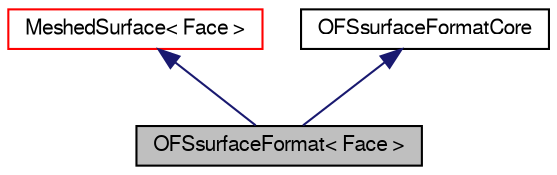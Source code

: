 digraph "OFSsurfaceFormat&lt; Face &gt;"
{
  bgcolor="transparent";
  edge [fontname="FreeSans",fontsize="10",labelfontname="FreeSans",labelfontsize="10"];
  node [fontname="FreeSans",fontsize="10",shape=record];
  Node12 [label="OFSsurfaceFormat\< Face \>",height=0.2,width=0.4,color="black", fillcolor="grey75", style="filled", fontcolor="black"];
  Node13 -> Node12 [dir="back",color="midnightblue",fontsize="10",style="solid",fontname="FreeSans"];
  Node13 [label="MeshedSurface\< Face \>",height=0.2,width=0.4,color="red",URL="$a29566.html",tooltip="A surface geometry mesh with zone information, not to be confused with the similarly named surfaceMes..."];
  Node26 -> Node12 [dir="back",color="midnightblue",fontsize="10",style="solid",fontname="FreeSans"];
  Node26 [label="OFSsurfaceFormatCore",height=0.2,width=0.4,color="black",URL="$a29622.html",tooltip="Internal class used by the OFSsurfaceFormat. "];
}
